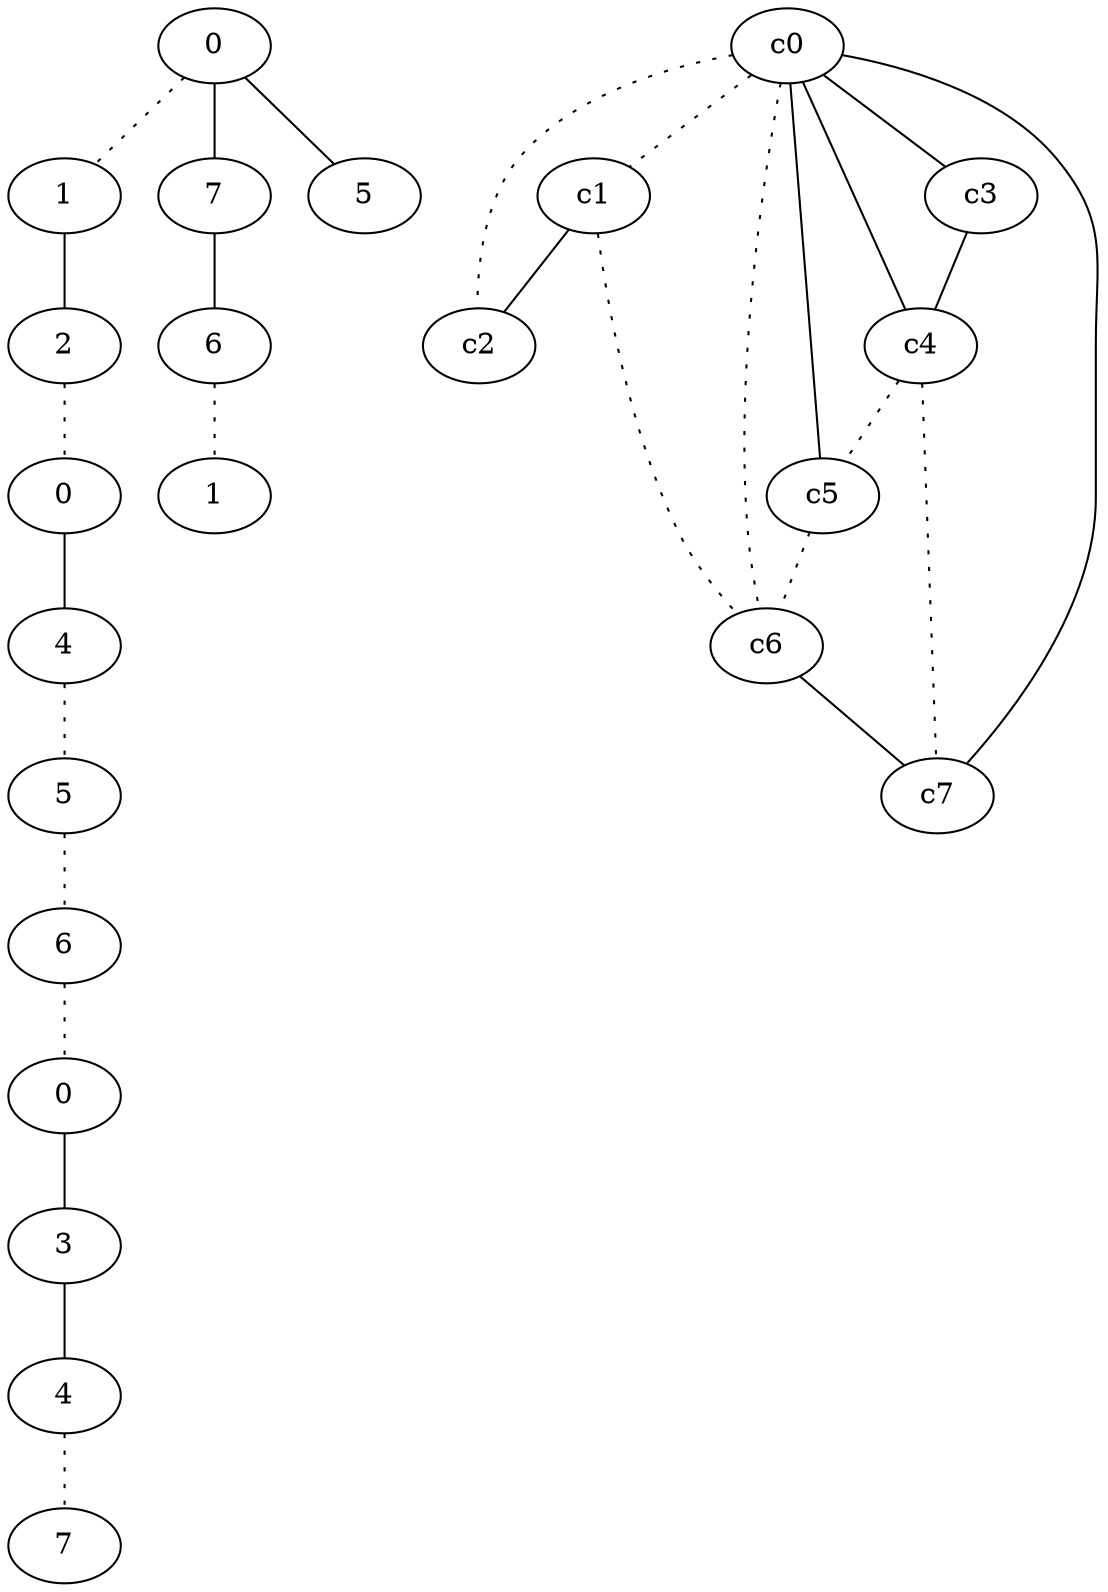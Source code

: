 graph {
a0[label=0];
a1[label=1];
a2[label=2];
a3[label=0];
a4[label=4];
a5[label=5];
a6[label=6];
a7[label=0];
a8[label=3];
a9[label=4];
a10[label=7];
a11[label=7];
a12[label=6];
a13[label=1];
a14[label=5];
a0 -- a1 [style=dotted];
a0 -- a11;
a0 -- a14;
a1 -- a2;
a2 -- a3 [style=dotted];
a3 -- a4;
a4 -- a5 [style=dotted];
a5 -- a6 [style=dotted];
a6 -- a7 [style=dotted];
a7 -- a8;
a8 -- a9;
a9 -- a10 [style=dotted];
a11 -- a12;
a12 -- a13 [style=dotted];
c0 -- c1 [style=dotted];
c0 -- c2 [style=dotted];
c0 -- c3;
c0 -- c4;
c0 -- c5;
c0 -- c6 [style=dotted];
c0 -- c7;
c1 -- c2;
c1 -- c6 [style=dotted];
c3 -- c4;
c4 -- c5 [style=dotted];
c4 -- c7 [style=dotted];
c5 -- c6 [style=dotted];
c6 -- c7;
}

